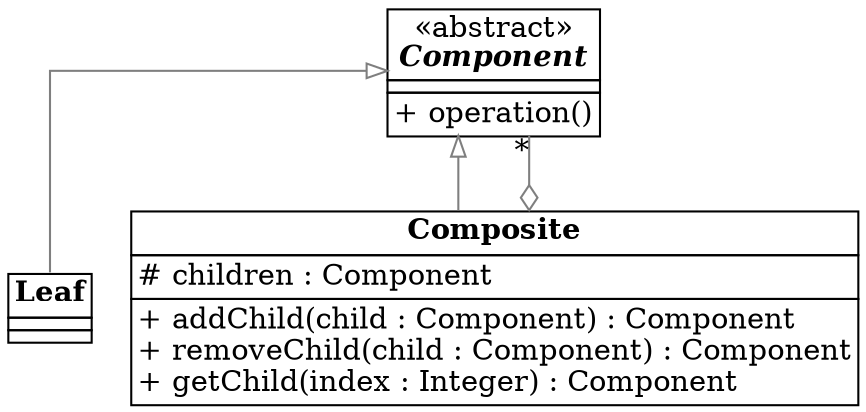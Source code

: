 digraph G {
  graph [splines="ortho" rankdir="BT"]
  edge [color="gray50"]
  node [shape="plain"]

  ClassComponent [label=<
    <TABLE BORDER="0" CELLBORDER="1" CELLSPACING="0">
      <TR>
        <TD>«abstract»<BR/><I><B>Component</B></I></TD>
      </TR>
      <TR>
        <TD></TD>
      </TR>
      <TR>
        <TD>
          <TABLE BORDER="0" CELLPADDING="0" CELLSPACING="0">
            <TR><TD ALIGN="LEFT">+ operation()</TD></TR>
          </TABLE>
        </TD>
      </TR>
    </TABLE>
  >]

  ClassLeaf [label=<
    <TABLE BORDER="0" CELLBORDER="1" CELLSPACING="0">
      <TR>
        <TD><B>Leaf</B></TD>
      </TR>
      <TR>
        <TD></TD>
      </TR>
      <TR>
        <TD></TD>
      </TR>
    </TABLE>
  >]

  ClassComposite [label=<
    <TABLE BORDER="0" CELLBORDER="1" CELLSPACING="0">
      <TR>
        <TD><B>Composite</B></TD>
      </TR>
      <TR>
        <TD>
          <TABLE BORDER="0" CELLPADDING="0" CELLSPACING="0">
            <TR><TD ALIGN="LEFT"># children : Component</TD></TR>
          </TABLE>
        </TD>
      </TR>
      <TR>
        <TD>
          <TABLE BORDER="0" CELLPADDING="0" CELLSPACING="0">
            <TR><TD ALIGN="LEFT">+ addChild(child : Component) : Component</TD></TR>
            <TR><TD ALIGN="LEFT">+ removeChild(child : Component) : Component</TD></TR>
            <TR><TD ALIGN="LEFT">+ getChild(index : Integer) : Component</TD></TR>
          </TABLE>
        </TD>
      </TR>
    </TABLE>
  >]

  ClassLeaf -> ClassComponent [arrowhead="onormal"]
  ClassComposite -> ClassComponent [arrowhead="onormal"]

  ClassComposite -> ClassComponent [dir="back" arrowtail="odiamond" headlabel="*"]
}

